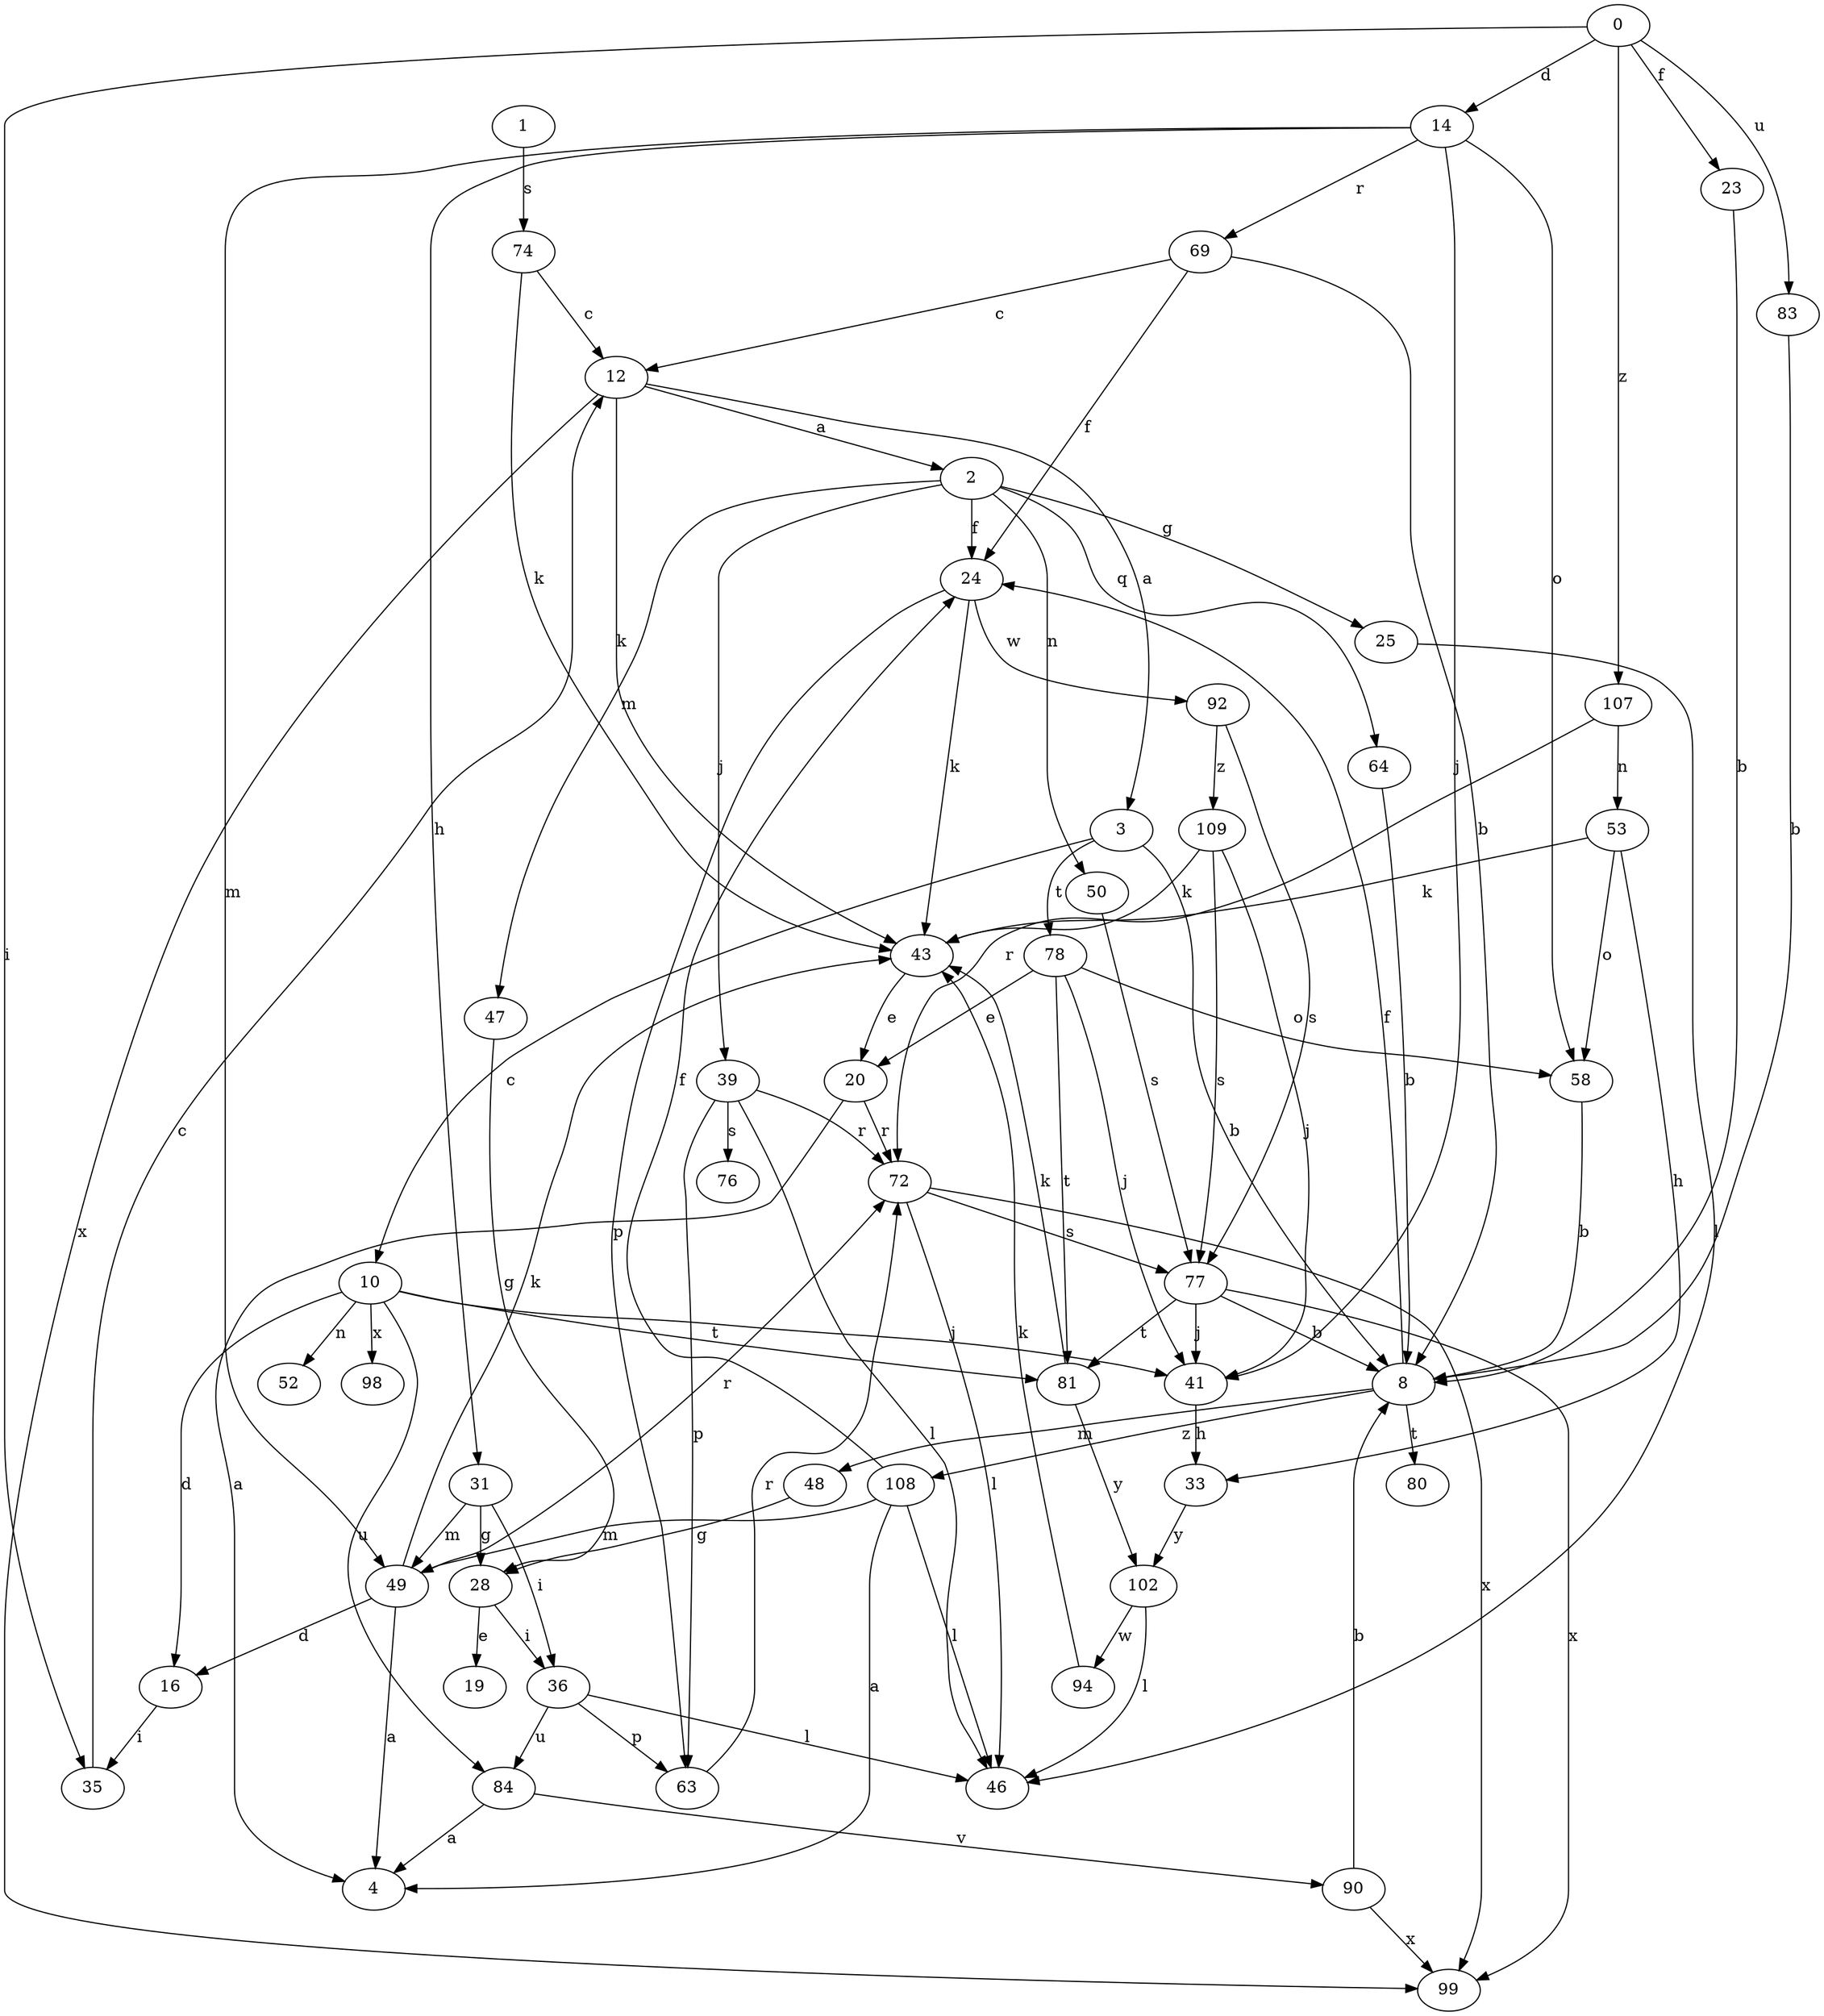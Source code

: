 strict digraph  {
1;
2;
3;
4;
8;
10;
12;
14;
16;
19;
20;
23;
24;
25;
28;
31;
33;
35;
36;
39;
41;
43;
46;
47;
48;
49;
50;
52;
53;
58;
63;
64;
69;
72;
74;
76;
77;
78;
80;
81;
83;
84;
90;
92;
0;
94;
98;
99;
102;
107;
108;
109;
1 -> 74  [label=s];
2 -> 24  [label=f];
2 -> 25  [label=g];
2 -> 39  [label=j];
2 -> 47  [label=m];
2 -> 50  [label=n];
2 -> 64  [label=q];
3 -> 8  [label=b];
3 -> 10  [label=c];
3 -> 78  [label=t];
8 -> 24  [label=f];
8 -> 48  [label=m];
8 -> 80  [label=t];
8 -> 108  [label=z];
10 -> 16  [label=d];
10 -> 41  [label=j];
10 -> 52  [label=n];
10 -> 81  [label=t];
10 -> 84  [label=u];
10 -> 98  [label=x];
12 -> 2  [label=a];
12 -> 3  [label=a];
12 -> 43  [label=k];
12 -> 99  [label=x];
14 -> 31  [label=h];
14 -> 41  [label=j];
14 -> 49  [label=m];
14 -> 58  [label=o];
14 -> 69  [label=r];
16 -> 35  [label=i];
20 -> 4  [label=a];
20 -> 72  [label=r];
23 -> 8  [label=b];
24 -> 43  [label=k];
24 -> 63  [label=p];
24 -> 92  [label=w];
25 -> 46  [label=l];
28 -> 19  [label=e];
28 -> 36  [label=i];
31 -> 28  [label=g];
31 -> 36  [label=i];
31 -> 49  [label=m];
33 -> 102  [label=y];
35 -> 12  [label=c];
36 -> 46  [label=l];
36 -> 63  [label=p];
36 -> 84  [label=u];
39 -> 46  [label=l];
39 -> 63  [label=p];
39 -> 72  [label=r];
39 -> 76  [label=s];
41 -> 33  [label=h];
43 -> 20  [label=e];
47 -> 28  [label=g];
48 -> 28  [label=g];
49 -> 4  [label=a];
49 -> 16  [label=d];
49 -> 43  [label=k];
49 -> 72  [label=r];
50 -> 77  [label=s];
53 -> 33  [label=h];
53 -> 43  [label=k];
53 -> 58  [label=o];
58 -> 8  [label=b];
63 -> 72  [label=r];
64 -> 8  [label=b];
69 -> 8  [label=b];
69 -> 12  [label=c];
69 -> 24  [label=f];
72 -> 46  [label=l];
72 -> 77  [label=s];
72 -> 99  [label=x];
74 -> 12  [label=c];
74 -> 43  [label=k];
77 -> 8  [label=b];
77 -> 41  [label=j];
77 -> 81  [label=t];
77 -> 99  [label=x];
78 -> 20  [label=e];
78 -> 41  [label=j];
78 -> 58  [label=o];
78 -> 81  [label=t];
81 -> 43  [label=k];
81 -> 102  [label=y];
83 -> 8  [label=b];
84 -> 4  [label=a];
84 -> 90  [label=v];
90 -> 8  [label=b];
90 -> 99  [label=x];
92 -> 77  [label=s];
92 -> 109  [label=z];
0 -> 14  [label=d];
0 -> 23  [label=f];
0 -> 35  [label=i];
0 -> 83  [label=u];
0 -> 107  [label=z];
94 -> 43  [label=k];
102 -> 46  [label=l];
102 -> 94  [label=w];
107 -> 53  [label=n];
107 -> 72  [label=r];
108 -> 4  [label=a];
108 -> 24  [label=f];
108 -> 46  [label=l];
108 -> 49  [label=m];
109 -> 41  [label=j];
109 -> 43  [label=k];
109 -> 77  [label=s];
}
